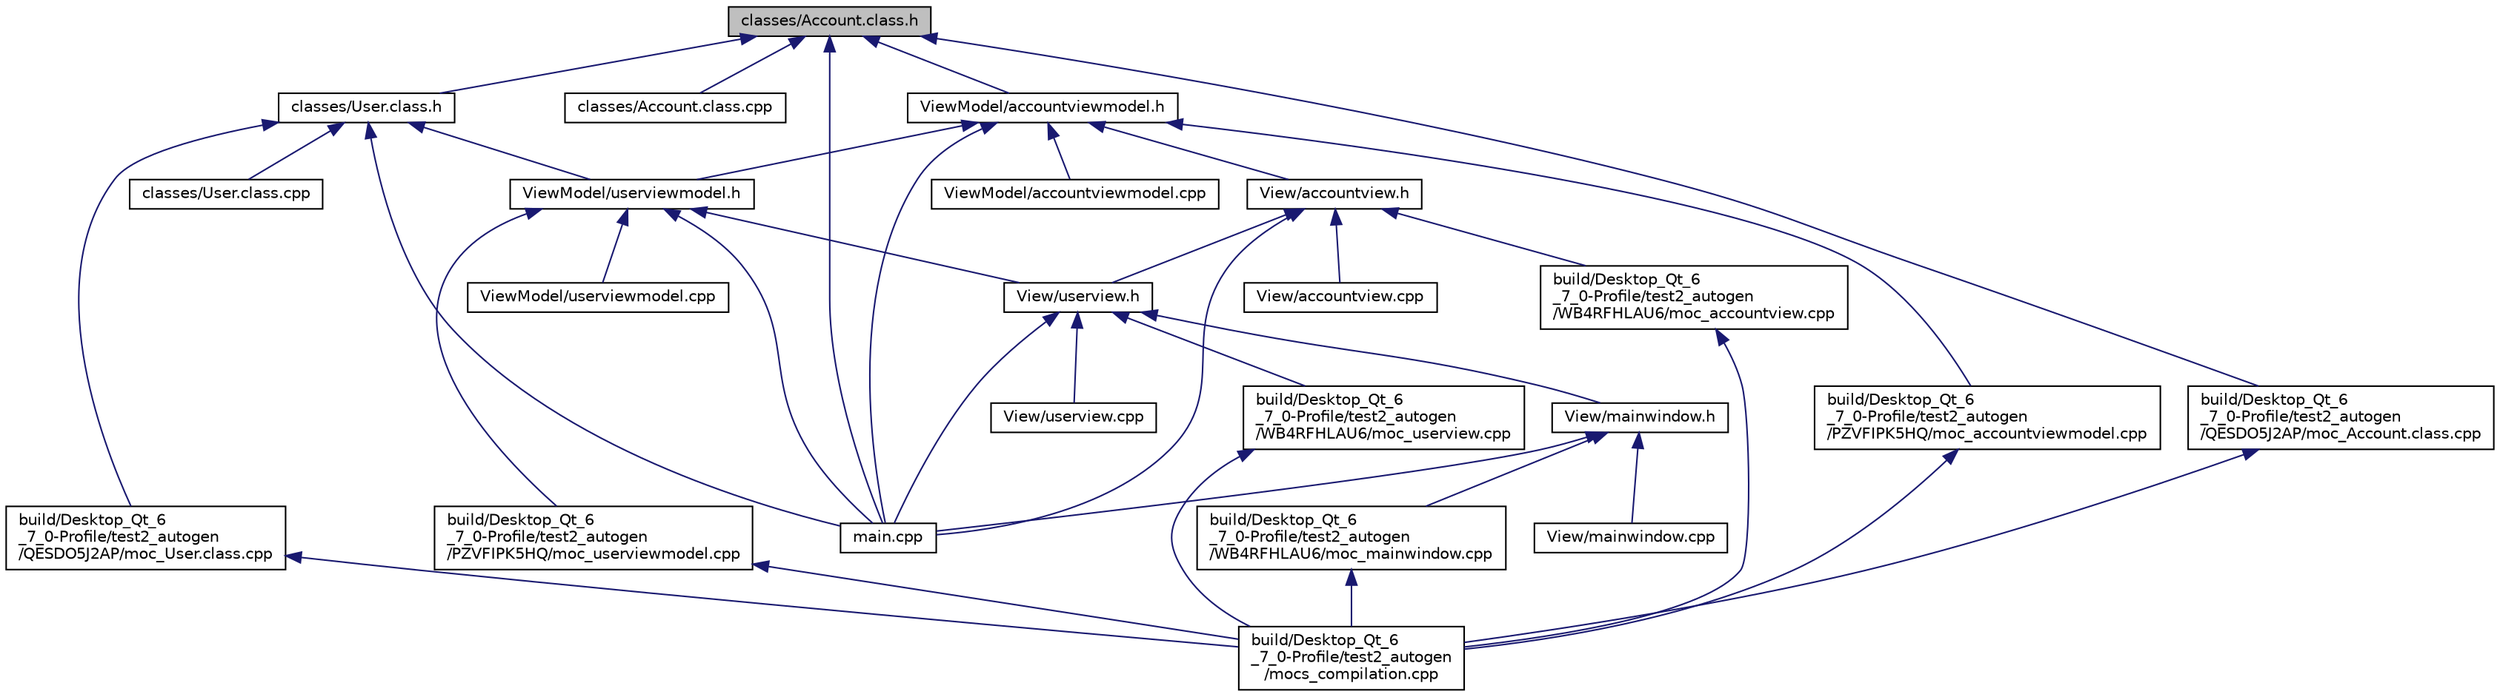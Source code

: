 digraph "classes/Account.class.h"
{
 // LATEX_PDF_SIZE
  edge [fontname="Helvetica",fontsize="10",labelfontname="Helvetica",labelfontsize="10"];
  node [fontname="Helvetica",fontsize="10",shape=record];
  Node1 [label="classes/Account.class.h",height=0.2,width=0.4,color="black", fillcolor="grey75", style="filled", fontcolor="black",tooltip=" "];
  Node1 -> Node2 [dir="back",color="midnightblue",fontsize="10",style="solid"];
  Node2 [label="build/Desktop_Qt_6\l_7_0-Profile/test2_autogen\l/QESDO5J2AP/moc_Account.class.cpp",height=0.2,width=0.4,color="black", fillcolor="white", style="filled",URL="$moc__Account_8class_8cpp.html",tooltip=" "];
  Node2 -> Node3 [dir="back",color="midnightblue",fontsize="10",style="solid"];
  Node3 [label="build/Desktop_Qt_6\l_7_0-Profile/test2_autogen\l/mocs_compilation.cpp",height=0.2,width=0.4,color="black", fillcolor="white", style="filled",URL="$mocs__compilation_8cpp.html",tooltip=" "];
  Node1 -> Node4 [dir="back",color="midnightblue",fontsize="10",style="solid"];
  Node4 [label="classes/Account.class.cpp",height=0.2,width=0.4,color="black", fillcolor="white", style="filled",URL="$Account_8class_8cpp.html",tooltip=" "];
  Node1 -> Node5 [dir="back",color="midnightblue",fontsize="10",style="solid"];
  Node5 [label="classes/User.class.h",height=0.2,width=0.4,color="black", fillcolor="white", style="filled",URL="$User_8class_8h.html",tooltip=" "];
  Node5 -> Node6 [dir="back",color="midnightblue",fontsize="10",style="solid"];
  Node6 [label="build/Desktop_Qt_6\l_7_0-Profile/test2_autogen\l/QESDO5J2AP/moc_User.class.cpp",height=0.2,width=0.4,color="black", fillcolor="white", style="filled",URL="$moc__User_8class_8cpp.html",tooltip=" "];
  Node6 -> Node3 [dir="back",color="midnightblue",fontsize="10",style="solid"];
  Node5 -> Node7 [dir="back",color="midnightblue",fontsize="10",style="solid"];
  Node7 [label="classes/User.class.cpp",height=0.2,width=0.4,color="black", fillcolor="white", style="filled",URL="$User_8class_8cpp.html",tooltip=" "];
  Node5 -> Node8 [dir="back",color="midnightblue",fontsize="10",style="solid"];
  Node8 [label="main.cpp",height=0.2,width=0.4,color="black", fillcolor="white", style="filled",URL="$main_8cpp.html",tooltip=" "];
  Node5 -> Node9 [dir="back",color="midnightblue",fontsize="10",style="solid"];
  Node9 [label="ViewModel/userviewmodel.h",height=0.2,width=0.4,color="black", fillcolor="white", style="filled",URL="$userviewmodel_8h.html",tooltip=" "];
  Node9 -> Node10 [dir="back",color="midnightblue",fontsize="10",style="solid"];
  Node10 [label="build/Desktop_Qt_6\l_7_0-Profile/test2_autogen\l/PZVFIPK5HQ/moc_userviewmodel.cpp",height=0.2,width=0.4,color="black", fillcolor="white", style="filled",URL="$moc__userviewmodel_8cpp.html",tooltip=" "];
  Node10 -> Node3 [dir="back",color="midnightblue",fontsize="10",style="solid"];
  Node9 -> Node8 [dir="back",color="midnightblue",fontsize="10",style="solid"];
  Node9 -> Node11 [dir="back",color="midnightblue",fontsize="10",style="solid"];
  Node11 [label="View/userview.h",height=0.2,width=0.4,color="black", fillcolor="white", style="filled",URL="$userview_8h.html",tooltip=" "];
  Node11 -> Node12 [dir="back",color="midnightblue",fontsize="10",style="solid"];
  Node12 [label="build/Desktop_Qt_6\l_7_0-Profile/test2_autogen\l/WB4RFHLAU6/moc_userview.cpp",height=0.2,width=0.4,color="black", fillcolor="white", style="filled",URL="$moc__userview_8cpp.html",tooltip=" "];
  Node12 -> Node3 [dir="back",color="midnightblue",fontsize="10",style="solid"];
  Node11 -> Node8 [dir="back",color="midnightblue",fontsize="10",style="solid"];
  Node11 -> Node13 [dir="back",color="midnightblue",fontsize="10",style="solid"];
  Node13 [label="View/mainwindow.h",height=0.2,width=0.4,color="black", fillcolor="white", style="filled",URL="$mainwindow_8h.html",tooltip=" "];
  Node13 -> Node14 [dir="back",color="midnightblue",fontsize="10",style="solid"];
  Node14 [label="build/Desktop_Qt_6\l_7_0-Profile/test2_autogen\l/WB4RFHLAU6/moc_mainwindow.cpp",height=0.2,width=0.4,color="black", fillcolor="white", style="filled",URL="$moc__mainwindow_8cpp.html",tooltip=" "];
  Node14 -> Node3 [dir="back",color="midnightblue",fontsize="10",style="solid"];
  Node13 -> Node8 [dir="back",color="midnightblue",fontsize="10",style="solid"];
  Node13 -> Node15 [dir="back",color="midnightblue",fontsize="10",style="solid"];
  Node15 [label="View/mainwindow.cpp",height=0.2,width=0.4,color="black", fillcolor="white", style="filled",URL="$mainwindow_8cpp.html",tooltip=" "];
  Node11 -> Node16 [dir="back",color="midnightblue",fontsize="10",style="solid"];
  Node16 [label="View/userview.cpp",height=0.2,width=0.4,color="black", fillcolor="white", style="filled",URL="$userview_8cpp.html",tooltip=" "];
  Node9 -> Node17 [dir="back",color="midnightblue",fontsize="10",style="solid"];
  Node17 [label="ViewModel/userviewmodel.cpp",height=0.2,width=0.4,color="black", fillcolor="white", style="filled",URL="$userviewmodel_8cpp.html",tooltip=" "];
  Node1 -> Node8 [dir="back",color="midnightblue",fontsize="10",style="solid"];
  Node1 -> Node18 [dir="back",color="midnightblue",fontsize="10",style="solid"];
  Node18 [label="ViewModel/accountviewmodel.h",height=0.2,width=0.4,color="black", fillcolor="white", style="filled",URL="$accountviewmodel_8h.html",tooltip=" "];
  Node18 -> Node19 [dir="back",color="midnightblue",fontsize="10",style="solid"];
  Node19 [label="build/Desktop_Qt_6\l_7_0-Profile/test2_autogen\l/PZVFIPK5HQ/moc_accountviewmodel.cpp",height=0.2,width=0.4,color="black", fillcolor="white", style="filled",URL="$moc__accountviewmodel_8cpp.html",tooltip=" "];
  Node19 -> Node3 [dir="back",color="midnightblue",fontsize="10",style="solid"];
  Node18 -> Node8 [dir="back",color="midnightblue",fontsize="10",style="solid"];
  Node18 -> Node20 [dir="back",color="midnightblue",fontsize="10",style="solid"];
  Node20 [label="View/accountview.h",height=0.2,width=0.4,color="black", fillcolor="white", style="filled",URL="$accountview_8h.html",tooltip=" "];
  Node20 -> Node21 [dir="back",color="midnightblue",fontsize="10",style="solid"];
  Node21 [label="build/Desktop_Qt_6\l_7_0-Profile/test2_autogen\l/WB4RFHLAU6/moc_accountview.cpp",height=0.2,width=0.4,color="black", fillcolor="white", style="filled",URL="$moc__accountview_8cpp.html",tooltip=" "];
  Node21 -> Node3 [dir="back",color="midnightblue",fontsize="10",style="solid"];
  Node20 -> Node8 [dir="back",color="midnightblue",fontsize="10",style="solid"];
  Node20 -> Node22 [dir="back",color="midnightblue",fontsize="10",style="solid"];
  Node22 [label="View/accountview.cpp",height=0.2,width=0.4,color="black", fillcolor="white", style="filled",URL="$accountview_8cpp.html",tooltip=" "];
  Node20 -> Node11 [dir="back",color="midnightblue",fontsize="10",style="solid"];
  Node18 -> Node23 [dir="back",color="midnightblue",fontsize="10",style="solid"];
  Node23 [label="ViewModel/accountviewmodel.cpp",height=0.2,width=0.4,color="black", fillcolor="white", style="filled",URL="$accountviewmodel_8cpp.html",tooltip=" "];
  Node18 -> Node9 [dir="back",color="midnightblue",fontsize="10",style="solid"];
}
